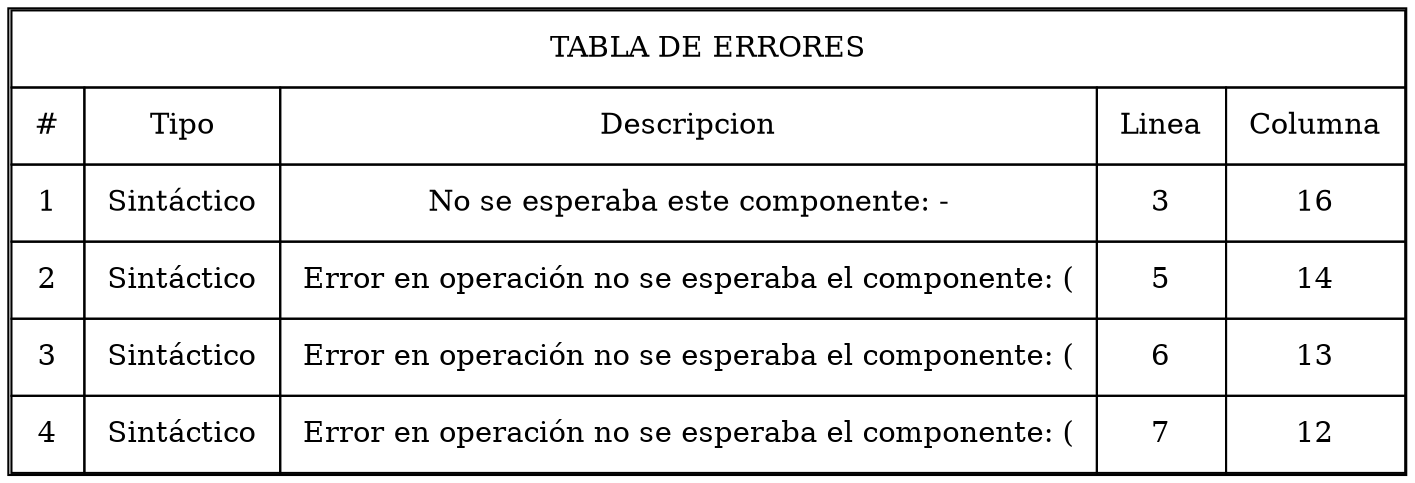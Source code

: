 digraph grafica{
rankdir=TB;
forcelabels= true;
node [shape = plain];
TABLA [label = <<table border = '1' cellboder = '1' cellspacing='0' cellpadding='10'>
<tr>
<td COLSPAN = '5'>TABLA DE ERRORES</td>
</tr>
<tr>
<td>#</td>
<td>Tipo</td>
<td>Descripcion</td>
<td>Linea</td>
<td>Columna</td>
</tr>
<tr>
<td>1</td>
<td>Sintáctico</td>
<td>No se esperaba este componente: -</td>
<td>3</td>
<td>16</td>
</tr>
<tr>
<td>2</td>
<td>Sintáctico</td>
<td>Error en operación no se esperaba el componente: (</td>
<td>5</td>
<td>14</td>
</tr>
<tr>
<td>3</td>
<td>Sintáctico</td>
<td>Error en operación no se esperaba el componente: (</td>
<td>6</td>
<td>13</td>
</tr>
<tr>
<td>4</td>
<td>Sintáctico</td>
<td>Error en operación no se esperaba el componente: (</td>
<td>7</td>
<td>12</td>
</tr>
</table>>];

}